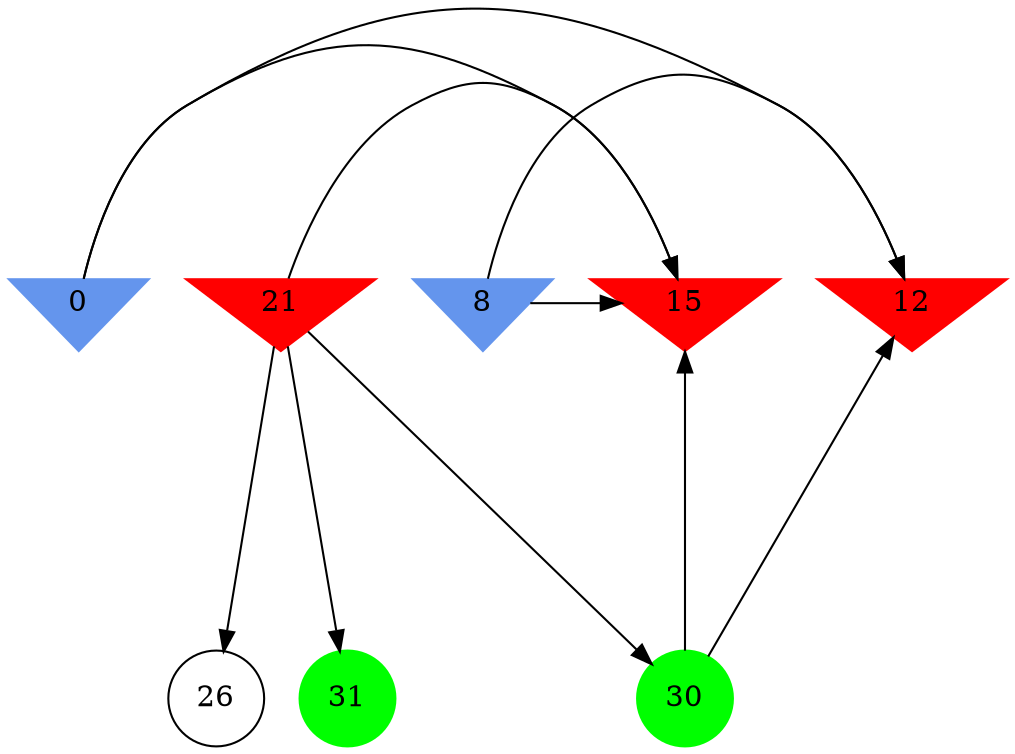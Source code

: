 digraph brain {
	ranksep=2.0;
	0 [shape=invtriangle,style=filled,color=cornflowerblue];
	8 [shape=invtriangle,style=filled,color=cornflowerblue];
	12 [shape=invtriangle,style=filled,color=red];
	15 [shape=invtriangle,style=filled,color=red];
	21 [shape=invtriangle,style=filled,color=red];
	26 [shape=circle,color=black];
	30 [shape=circle,style=filled,color=green];
	31 [shape=circle,style=filled,color=green];
	8	->	12;
	8	->	15;
	0	->	12;
	0	->	15;
	30	->	12;
	30	->	15;
	21	->	15;
	21	->	26;
	21	->	30;
	21	->	31;
	{ rank=same; 0; 8; 12; 15; 21; }
	{ rank=same; 26; }
	{ rank=same; 30; 31; }
}
